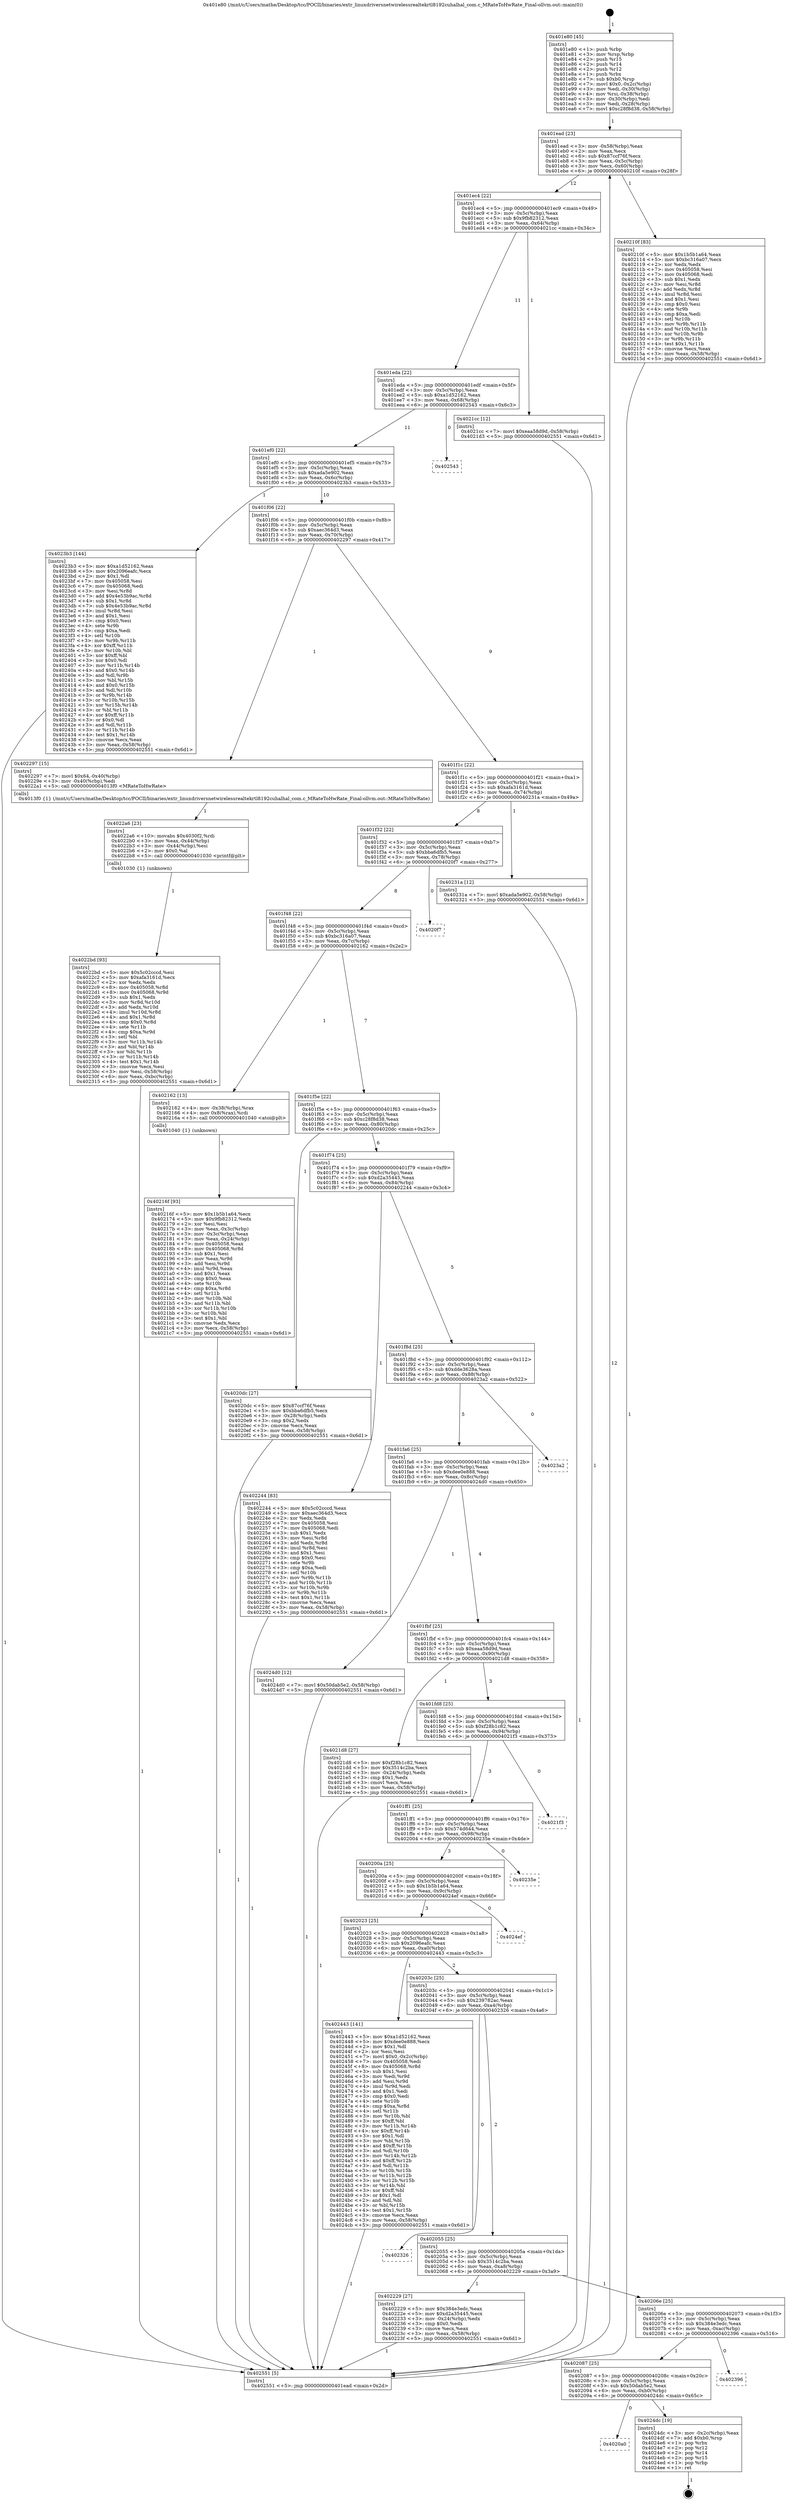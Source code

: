 digraph "0x401e80" {
  label = "0x401e80 (/mnt/c/Users/mathe/Desktop/tcc/POCII/binaries/extr_linuxdriversnetwirelessrealtekrtl8192cuhalhal_com.c_MRateToHwRate_Final-ollvm.out::main(0))"
  labelloc = "t"
  node[shape=record]

  Entry [label="",width=0.3,height=0.3,shape=circle,fillcolor=black,style=filled]
  "0x401ead" [label="{
     0x401ead [23]\l
     | [instrs]\l
     &nbsp;&nbsp;0x401ead \<+3\>: mov -0x58(%rbp),%eax\l
     &nbsp;&nbsp;0x401eb0 \<+2\>: mov %eax,%ecx\l
     &nbsp;&nbsp;0x401eb2 \<+6\>: sub $0x87ccf76f,%ecx\l
     &nbsp;&nbsp;0x401eb8 \<+3\>: mov %eax,-0x5c(%rbp)\l
     &nbsp;&nbsp;0x401ebb \<+3\>: mov %ecx,-0x60(%rbp)\l
     &nbsp;&nbsp;0x401ebe \<+6\>: je 000000000040210f \<main+0x28f\>\l
  }"]
  "0x40210f" [label="{
     0x40210f [83]\l
     | [instrs]\l
     &nbsp;&nbsp;0x40210f \<+5\>: mov $0x1b5b1a64,%eax\l
     &nbsp;&nbsp;0x402114 \<+5\>: mov $0xbc316a07,%ecx\l
     &nbsp;&nbsp;0x402119 \<+2\>: xor %edx,%edx\l
     &nbsp;&nbsp;0x40211b \<+7\>: mov 0x405058,%esi\l
     &nbsp;&nbsp;0x402122 \<+7\>: mov 0x405068,%edi\l
     &nbsp;&nbsp;0x402129 \<+3\>: sub $0x1,%edx\l
     &nbsp;&nbsp;0x40212c \<+3\>: mov %esi,%r8d\l
     &nbsp;&nbsp;0x40212f \<+3\>: add %edx,%r8d\l
     &nbsp;&nbsp;0x402132 \<+4\>: imul %r8d,%esi\l
     &nbsp;&nbsp;0x402136 \<+3\>: and $0x1,%esi\l
     &nbsp;&nbsp;0x402139 \<+3\>: cmp $0x0,%esi\l
     &nbsp;&nbsp;0x40213c \<+4\>: sete %r9b\l
     &nbsp;&nbsp;0x402140 \<+3\>: cmp $0xa,%edi\l
     &nbsp;&nbsp;0x402143 \<+4\>: setl %r10b\l
     &nbsp;&nbsp;0x402147 \<+3\>: mov %r9b,%r11b\l
     &nbsp;&nbsp;0x40214a \<+3\>: and %r10b,%r11b\l
     &nbsp;&nbsp;0x40214d \<+3\>: xor %r10b,%r9b\l
     &nbsp;&nbsp;0x402150 \<+3\>: or %r9b,%r11b\l
     &nbsp;&nbsp;0x402153 \<+4\>: test $0x1,%r11b\l
     &nbsp;&nbsp;0x402157 \<+3\>: cmovne %ecx,%eax\l
     &nbsp;&nbsp;0x40215a \<+3\>: mov %eax,-0x58(%rbp)\l
     &nbsp;&nbsp;0x40215d \<+5\>: jmp 0000000000402551 \<main+0x6d1\>\l
  }"]
  "0x401ec4" [label="{
     0x401ec4 [22]\l
     | [instrs]\l
     &nbsp;&nbsp;0x401ec4 \<+5\>: jmp 0000000000401ec9 \<main+0x49\>\l
     &nbsp;&nbsp;0x401ec9 \<+3\>: mov -0x5c(%rbp),%eax\l
     &nbsp;&nbsp;0x401ecc \<+5\>: sub $0x9fb82312,%eax\l
     &nbsp;&nbsp;0x401ed1 \<+3\>: mov %eax,-0x64(%rbp)\l
     &nbsp;&nbsp;0x401ed4 \<+6\>: je 00000000004021cc \<main+0x34c\>\l
  }"]
  Exit [label="",width=0.3,height=0.3,shape=circle,fillcolor=black,style=filled,peripheries=2]
  "0x4021cc" [label="{
     0x4021cc [12]\l
     | [instrs]\l
     &nbsp;&nbsp;0x4021cc \<+7\>: movl $0xeaa58d9d,-0x58(%rbp)\l
     &nbsp;&nbsp;0x4021d3 \<+5\>: jmp 0000000000402551 \<main+0x6d1\>\l
  }"]
  "0x401eda" [label="{
     0x401eda [22]\l
     | [instrs]\l
     &nbsp;&nbsp;0x401eda \<+5\>: jmp 0000000000401edf \<main+0x5f\>\l
     &nbsp;&nbsp;0x401edf \<+3\>: mov -0x5c(%rbp),%eax\l
     &nbsp;&nbsp;0x401ee2 \<+5\>: sub $0xa1d52162,%eax\l
     &nbsp;&nbsp;0x401ee7 \<+3\>: mov %eax,-0x68(%rbp)\l
     &nbsp;&nbsp;0x401eea \<+6\>: je 0000000000402543 \<main+0x6c3\>\l
  }"]
  "0x4020a0" [label="{
     0x4020a0\l
  }", style=dashed]
  "0x402543" [label="{
     0x402543\l
  }", style=dashed]
  "0x401ef0" [label="{
     0x401ef0 [22]\l
     | [instrs]\l
     &nbsp;&nbsp;0x401ef0 \<+5\>: jmp 0000000000401ef5 \<main+0x75\>\l
     &nbsp;&nbsp;0x401ef5 \<+3\>: mov -0x5c(%rbp),%eax\l
     &nbsp;&nbsp;0x401ef8 \<+5\>: sub $0xada5e902,%eax\l
     &nbsp;&nbsp;0x401efd \<+3\>: mov %eax,-0x6c(%rbp)\l
     &nbsp;&nbsp;0x401f00 \<+6\>: je 00000000004023b3 \<main+0x533\>\l
  }"]
  "0x4024dc" [label="{
     0x4024dc [19]\l
     | [instrs]\l
     &nbsp;&nbsp;0x4024dc \<+3\>: mov -0x2c(%rbp),%eax\l
     &nbsp;&nbsp;0x4024df \<+7\>: add $0xb0,%rsp\l
     &nbsp;&nbsp;0x4024e6 \<+1\>: pop %rbx\l
     &nbsp;&nbsp;0x4024e7 \<+2\>: pop %r12\l
     &nbsp;&nbsp;0x4024e9 \<+2\>: pop %r14\l
     &nbsp;&nbsp;0x4024eb \<+2\>: pop %r15\l
     &nbsp;&nbsp;0x4024ed \<+1\>: pop %rbp\l
     &nbsp;&nbsp;0x4024ee \<+1\>: ret\l
  }"]
  "0x4023b3" [label="{
     0x4023b3 [144]\l
     | [instrs]\l
     &nbsp;&nbsp;0x4023b3 \<+5\>: mov $0xa1d52162,%eax\l
     &nbsp;&nbsp;0x4023b8 \<+5\>: mov $0x2096eafc,%ecx\l
     &nbsp;&nbsp;0x4023bd \<+2\>: mov $0x1,%dl\l
     &nbsp;&nbsp;0x4023bf \<+7\>: mov 0x405058,%esi\l
     &nbsp;&nbsp;0x4023c6 \<+7\>: mov 0x405068,%edi\l
     &nbsp;&nbsp;0x4023cd \<+3\>: mov %esi,%r8d\l
     &nbsp;&nbsp;0x4023d0 \<+7\>: add $0x4e53b9ac,%r8d\l
     &nbsp;&nbsp;0x4023d7 \<+4\>: sub $0x1,%r8d\l
     &nbsp;&nbsp;0x4023db \<+7\>: sub $0x4e53b9ac,%r8d\l
     &nbsp;&nbsp;0x4023e2 \<+4\>: imul %r8d,%esi\l
     &nbsp;&nbsp;0x4023e6 \<+3\>: and $0x1,%esi\l
     &nbsp;&nbsp;0x4023e9 \<+3\>: cmp $0x0,%esi\l
     &nbsp;&nbsp;0x4023ec \<+4\>: sete %r9b\l
     &nbsp;&nbsp;0x4023f0 \<+3\>: cmp $0xa,%edi\l
     &nbsp;&nbsp;0x4023f3 \<+4\>: setl %r10b\l
     &nbsp;&nbsp;0x4023f7 \<+3\>: mov %r9b,%r11b\l
     &nbsp;&nbsp;0x4023fa \<+4\>: xor $0xff,%r11b\l
     &nbsp;&nbsp;0x4023fe \<+3\>: mov %r10b,%bl\l
     &nbsp;&nbsp;0x402401 \<+3\>: xor $0xff,%bl\l
     &nbsp;&nbsp;0x402404 \<+3\>: xor $0x0,%dl\l
     &nbsp;&nbsp;0x402407 \<+3\>: mov %r11b,%r14b\l
     &nbsp;&nbsp;0x40240a \<+4\>: and $0x0,%r14b\l
     &nbsp;&nbsp;0x40240e \<+3\>: and %dl,%r9b\l
     &nbsp;&nbsp;0x402411 \<+3\>: mov %bl,%r15b\l
     &nbsp;&nbsp;0x402414 \<+4\>: and $0x0,%r15b\l
     &nbsp;&nbsp;0x402418 \<+3\>: and %dl,%r10b\l
     &nbsp;&nbsp;0x40241b \<+3\>: or %r9b,%r14b\l
     &nbsp;&nbsp;0x40241e \<+3\>: or %r10b,%r15b\l
     &nbsp;&nbsp;0x402421 \<+3\>: xor %r15b,%r14b\l
     &nbsp;&nbsp;0x402424 \<+3\>: or %bl,%r11b\l
     &nbsp;&nbsp;0x402427 \<+4\>: xor $0xff,%r11b\l
     &nbsp;&nbsp;0x40242b \<+3\>: or $0x0,%dl\l
     &nbsp;&nbsp;0x40242e \<+3\>: and %dl,%r11b\l
     &nbsp;&nbsp;0x402431 \<+3\>: or %r11b,%r14b\l
     &nbsp;&nbsp;0x402434 \<+4\>: test $0x1,%r14b\l
     &nbsp;&nbsp;0x402438 \<+3\>: cmovne %ecx,%eax\l
     &nbsp;&nbsp;0x40243b \<+3\>: mov %eax,-0x58(%rbp)\l
     &nbsp;&nbsp;0x40243e \<+5\>: jmp 0000000000402551 \<main+0x6d1\>\l
  }"]
  "0x401f06" [label="{
     0x401f06 [22]\l
     | [instrs]\l
     &nbsp;&nbsp;0x401f06 \<+5\>: jmp 0000000000401f0b \<main+0x8b\>\l
     &nbsp;&nbsp;0x401f0b \<+3\>: mov -0x5c(%rbp),%eax\l
     &nbsp;&nbsp;0x401f0e \<+5\>: sub $0xaec364d3,%eax\l
     &nbsp;&nbsp;0x401f13 \<+3\>: mov %eax,-0x70(%rbp)\l
     &nbsp;&nbsp;0x401f16 \<+6\>: je 0000000000402297 \<main+0x417\>\l
  }"]
  "0x402087" [label="{
     0x402087 [25]\l
     | [instrs]\l
     &nbsp;&nbsp;0x402087 \<+5\>: jmp 000000000040208c \<main+0x20c\>\l
     &nbsp;&nbsp;0x40208c \<+3\>: mov -0x5c(%rbp),%eax\l
     &nbsp;&nbsp;0x40208f \<+5\>: sub $0x50dab5e2,%eax\l
     &nbsp;&nbsp;0x402094 \<+6\>: mov %eax,-0xb0(%rbp)\l
     &nbsp;&nbsp;0x40209a \<+6\>: je 00000000004024dc \<main+0x65c\>\l
  }"]
  "0x402297" [label="{
     0x402297 [15]\l
     | [instrs]\l
     &nbsp;&nbsp;0x402297 \<+7\>: movl $0x64,-0x40(%rbp)\l
     &nbsp;&nbsp;0x40229e \<+3\>: mov -0x40(%rbp),%edi\l
     &nbsp;&nbsp;0x4022a1 \<+5\>: call 00000000004013f0 \<MRateToHwRate\>\l
     | [calls]\l
     &nbsp;&nbsp;0x4013f0 \{1\} (/mnt/c/Users/mathe/Desktop/tcc/POCII/binaries/extr_linuxdriversnetwirelessrealtekrtl8192cuhalhal_com.c_MRateToHwRate_Final-ollvm.out::MRateToHwRate)\l
  }"]
  "0x401f1c" [label="{
     0x401f1c [22]\l
     | [instrs]\l
     &nbsp;&nbsp;0x401f1c \<+5\>: jmp 0000000000401f21 \<main+0xa1\>\l
     &nbsp;&nbsp;0x401f21 \<+3\>: mov -0x5c(%rbp),%eax\l
     &nbsp;&nbsp;0x401f24 \<+5\>: sub $0xafa3161d,%eax\l
     &nbsp;&nbsp;0x401f29 \<+3\>: mov %eax,-0x74(%rbp)\l
     &nbsp;&nbsp;0x401f2c \<+6\>: je 000000000040231a \<main+0x49a\>\l
  }"]
  "0x402396" [label="{
     0x402396\l
  }", style=dashed]
  "0x40231a" [label="{
     0x40231a [12]\l
     | [instrs]\l
     &nbsp;&nbsp;0x40231a \<+7\>: movl $0xada5e902,-0x58(%rbp)\l
     &nbsp;&nbsp;0x402321 \<+5\>: jmp 0000000000402551 \<main+0x6d1\>\l
  }"]
  "0x401f32" [label="{
     0x401f32 [22]\l
     | [instrs]\l
     &nbsp;&nbsp;0x401f32 \<+5\>: jmp 0000000000401f37 \<main+0xb7\>\l
     &nbsp;&nbsp;0x401f37 \<+3\>: mov -0x5c(%rbp),%eax\l
     &nbsp;&nbsp;0x401f3a \<+5\>: sub $0xbba6dfb5,%eax\l
     &nbsp;&nbsp;0x401f3f \<+3\>: mov %eax,-0x78(%rbp)\l
     &nbsp;&nbsp;0x401f42 \<+6\>: je 00000000004020f7 \<main+0x277\>\l
  }"]
  "0x4022bd" [label="{
     0x4022bd [93]\l
     | [instrs]\l
     &nbsp;&nbsp;0x4022bd \<+5\>: mov $0x5c02cccd,%esi\l
     &nbsp;&nbsp;0x4022c2 \<+5\>: mov $0xafa3161d,%ecx\l
     &nbsp;&nbsp;0x4022c7 \<+2\>: xor %edx,%edx\l
     &nbsp;&nbsp;0x4022c9 \<+8\>: mov 0x405058,%r8d\l
     &nbsp;&nbsp;0x4022d1 \<+8\>: mov 0x405068,%r9d\l
     &nbsp;&nbsp;0x4022d9 \<+3\>: sub $0x1,%edx\l
     &nbsp;&nbsp;0x4022dc \<+3\>: mov %r8d,%r10d\l
     &nbsp;&nbsp;0x4022df \<+3\>: add %edx,%r10d\l
     &nbsp;&nbsp;0x4022e2 \<+4\>: imul %r10d,%r8d\l
     &nbsp;&nbsp;0x4022e6 \<+4\>: and $0x1,%r8d\l
     &nbsp;&nbsp;0x4022ea \<+4\>: cmp $0x0,%r8d\l
     &nbsp;&nbsp;0x4022ee \<+4\>: sete %r11b\l
     &nbsp;&nbsp;0x4022f2 \<+4\>: cmp $0xa,%r9d\l
     &nbsp;&nbsp;0x4022f6 \<+3\>: setl %bl\l
     &nbsp;&nbsp;0x4022f9 \<+3\>: mov %r11b,%r14b\l
     &nbsp;&nbsp;0x4022fc \<+3\>: and %bl,%r14b\l
     &nbsp;&nbsp;0x4022ff \<+3\>: xor %bl,%r11b\l
     &nbsp;&nbsp;0x402302 \<+3\>: or %r11b,%r14b\l
     &nbsp;&nbsp;0x402305 \<+4\>: test $0x1,%r14b\l
     &nbsp;&nbsp;0x402309 \<+3\>: cmovne %ecx,%esi\l
     &nbsp;&nbsp;0x40230c \<+3\>: mov %esi,-0x58(%rbp)\l
     &nbsp;&nbsp;0x40230f \<+6\>: mov %eax,-0xbc(%rbp)\l
     &nbsp;&nbsp;0x402315 \<+5\>: jmp 0000000000402551 \<main+0x6d1\>\l
  }"]
  "0x4020f7" [label="{
     0x4020f7\l
  }", style=dashed]
  "0x401f48" [label="{
     0x401f48 [22]\l
     | [instrs]\l
     &nbsp;&nbsp;0x401f48 \<+5\>: jmp 0000000000401f4d \<main+0xcd\>\l
     &nbsp;&nbsp;0x401f4d \<+3\>: mov -0x5c(%rbp),%eax\l
     &nbsp;&nbsp;0x401f50 \<+5\>: sub $0xbc316a07,%eax\l
     &nbsp;&nbsp;0x401f55 \<+3\>: mov %eax,-0x7c(%rbp)\l
     &nbsp;&nbsp;0x401f58 \<+6\>: je 0000000000402162 \<main+0x2e2\>\l
  }"]
  "0x4022a6" [label="{
     0x4022a6 [23]\l
     | [instrs]\l
     &nbsp;&nbsp;0x4022a6 \<+10\>: movabs $0x4030f2,%rdi\l
     &nbsp;&nbsp;0x4022b0 \<+3\>: mov %eax,-0x44(%rbp)\l
     &nbsp;&nbsp;0x4022b3 \<+3\>: mov -0x44(%rbp),%esi\l
     &nbsp;&nbsp;0x4022b6 \<+2\>: mov $0x0,%al\l
     &nbsp;&nbsp;0x4022b8 \<+5\>: call 0000000000401030 \<printf@plt\>\l
     | [calls]\l
     &nbsp;&nbsp;0x401030 \{1\} (unknown)\l
  }"]
  "0x402162" [label="{
     0x402162 [13]\l
     | [instrs]\l
     &nbsp;&nbsp;0x402162 \<+4\>: mov -0x38(%rbp),%rax\l
     &nbsp;&nbsp;0x402166 \<+4\>: mov 0x8(%rax),%rdi\l
     &nbsp;&nbsp;0x40216a \<+5\>: call 0000000000401040 \<atoi@plt\>\l
     | [calls]\l
     &nbsp;&nbsp;0x401040 \{1\} (unknown)\l
  }"]
  "0x401f5e" [label="{
     0x401f5e [22]\l
     | [instrs]\l
     &nbsp;&nbsp;0x401f5e \<+5\>: jmp 0000000000401f63 \<main+0xe3\>\l
     &nbsp;&nbsp;0x401f63 \<+3\>: mov -0x5c(%rbp),%eax\l
     &nbsp;&nbsp;0x401f66 \<+5\>: sub $0xc28f8d38,%eax\l
     &nbsp;&nbsp;0x401f6b \<+3\>: mov %eax,-0x80(%rbp)\l
     &nbsp;&nbsp;0x401f6e \<+6\>: je 00000000004020dc \<main+0x25c\>\l
  }"]
  "0x40206e" [label="{
     0x40206e [25]\l
     | [instrs]\l
     &nbsp;&nbsp;0x40206e \<+5\>: jmp 0000000000402073 \<main+0x1f3\>\l
     &nbsp;&nbsp;0x402073 \<+3\>: mov -0x5c(%rbp),%eax\l
     &nbsp;&nbsp;0x402076 \<+5\>: sub $0x384e3edc,%eax\l
     &nbsp;&nbsp;0x40207b \<+6\>: mov %eax,-0xac(%rbp)\l
     &nbsp;&nbsp;0x402081 \<+6\>: je 0000000000402396 \<main+0x516\>\l
  }"]
  "0x4020dc" [label="{
     0x4020dc [27]\l
     | [instrs]\l
     &nbsp;&nbsp;0x4020dc \<+5\>: mov $0x87ccf76f,%eax\l
     &nbsp;&nbsp;0x4020e1 \<+5\>: mov $0xbba6dfb5,%ecx\l
     &nbsp;&nbsp;0x4020e6 \<+3\>: mov -0x28(%rbp),%edx\l
     &nbsp;&nbsp;0x4020e9 \<+3\>: cmp $0x2,%edx\l
     &nbsp;&nbsp;0x4020ec \<+3\>: cmovne %ecx,%eax\l
     &nbsp;&nbsp;0x4020ef \<+3\>: mov %eax,-0x58(%rbp)\l
     &nbsp;&nbsp;0x4020f2 \<+5\>: jmp 0000000000402551 \<main+0x6d1\>\l
  }"]
  "0x401f74" [label="{
     0x401f74 [25]\l
     | [instrs]\l
     &nbsp;&nbsp;0x401f74 \<+5\>: jmp 0000000000401f79 \<main+0xf9\>\l
     &nbsp;&nbsp;0x401f79 \<+3\>: mov -0x5c(%rbp),%eax\l
     &nbsp;&nbsp;0x401f7c \<+5\>: sub $0xd2a35445,%eax\l
     &nbsp;&nbsp;0x401f81 \<+6\>: mov %eax,-0x84(%rbp)\l
     &nbsp;&nbsp;0x401f87 \<+6\>: je 0000000000402244 \<main+0x3c4\>\l
  }"]
  "0x402551" [label="{
     0x402551 [5]\l
     | [instrs]\l
     &nbsp;&nbsp;0x402551 \<+5\>: jmp 0000000000401ead \<main+0x2d\>\l
  }"]
  "0x401e80" [label="{
     0x401e80 [45]\l
     | [instrs]\l
     &nbsp;&nbsp;0x401e80 \<+1\>: push %rbp\l
     &nbsp;&nbsp;0x401e81 \<+3\>: mov %rsp,%rbp\l
     &nbsp;&nbsp;0x401e84 \<+2\>: push %r15\l
     &nbsp;&nbsp;0x401e86 \<+2\>: push %r14\l
     &nbsp;&nbsp;0x401e88 \<+2\>: push %r12\l
     &nbsp;&nbsp;0x401e8a \<+1\>: push %rbx\l
     &nbsp;&nbsp;0x401e8b \<+7\>: sub $0xb0,%rsp\l
     &nbsp;&nbsp;0x401e92 \<+7\>: movl $0x0,-0x2c(%rbp)\l
     &nbsp;&nbsp;0x401e99 \<+3\>: mov %edi,-0x30(%rbp)\l
     &nbsp;&nbsp;0x401e9c \<+4\>: mov %rsi,-0x38(%rbp)\l
     &nbsp;&nbsp;0x401ea0 \<+3\>: mov -0x30(%rbp),%edi\l
     &nbsp;&nbsp;0x401ea3 \<+3\>: mov %edi,-0x28(%rbp)\l
     &nbsp;&nbsp;0x401ea6 \<+7\>: movl $0xc28f8d38,-0x58(%rbp)\l
  }"]
  "0x40216f" [label="{
     0x40216f [93]\l
     | [instrs]\l
     &nbsp;&nbsp;0x40216f \<+5\>: mov $0x1b5b1a64,%ecx\l
     &nbsp;&nbsp;0x402174 \<+5\>: mov $0x9fb82312,%edx\l
     &nbsp;&nbsp;0x402179 \<+2\>: xor %esi,%esi\l
     &nbsp;&nbsp;0x40217b \<+3\>: mov %eax,-0x3c(%rbp)\l
     &nbsp;&nbsp;0x40217e \<+3\>: mov -0x3c(%rbp),%eax\l
     &nbsp;&nbsp;0x402181 \<+3\>: mov %eax,-0x24(%rbp)\l
     &nbsp;&nbsp;0x402184 \<+7\>: mov 0x405058,%eax\l
     &nbsp;&nbsp;0x40218b \<+8\>: mov 0x405068,%r8d\l
     &nbsp;&nbsp;0x402193 \<+3\>: sub $0x1,%esi\l
     &nbsp;&nbsp;0x402196 \<+3\>: mov %eax,%r9d\l
     &nbsp;&nbsp;0x402199 \<+3\>: add %esi,%r9d\l
     &nbsp;&nbsp;0x40219c \<+4\>: imul %r9d,%eax\l
     &nbsp;&nbsp;0x4021a0 \<+3\>: and $0x1,%eax\l
     &nbsp;&nbsp;0x4021a3 \<+3\>: cmp $0x0,%eax\l
     &nbsp;&nbsp;0x4021a6 \<+4\>: sete %r10b\l
     &nbsp;&nbsp;0x4021aa \<+4\>: cmp $0xa,%r8d\l
     &nbsp;&nbsp;0x4021ae \<+4\>: setl %r11b\l
     &nbsp;&nbsp;0x4021b2 \<+3\>: mov %r10b,%bl\l
     &nbsp;&nbsp;0x4021b5 \<+3\>: and %r11b,%bl\l
     &nbsp;&nbsp;0x4021b8 \<+3\>: xor %r11b,%r10b\l
     &nbsp;&nbsp;0x4021bb \<+3\>: or %r10b,%bl\l
     &nbsp;&nbsp;0x4021be \<+3\>: test $0x1,%bl\l
     &nbsp;&nbsp;0x4021c1 \<+3\>: cmovne %edx,%ecx\l
     &nbsp;&nbsp;0x4021c4 \<+3\>: mov %ecx,-0x58(%rbp)\l
     &nbsp;&nbsp;0x4021c7 \<+5\>: jmp 0000000000402551 \<main+0x6d1\>\l
  }"]
  "0x402229" [label="{
     0x402229 [27]\l
     | [instrs]\l
     &nbsp;&nbsp;0x402229 \<+5\>: mov $0x384e3edc,%eax\l
     &nbsp;&nbsp;0x40222e \<+5\>: mov $0xd2a35445,%ecx\l
     &nbsp;&nbsp;0x402233 \<+3\>: mov -0x24(%rbp),%edx\l
     &nbsp;&nbsp;0x402236 \<+3\>: cmp $0x0,%edx\l
     &nbsp;&nbsp;0x402239 \<+3\>: cmove %ecx,%eax\l
     &nbsp;&nbsp;0x40223c \<+3\>: mov %eax,-0x58(%rbp)\l
     &nbsp;&nbsp;0x40223f \<+5\>: jmp 0000000000402551 \<main+0x6d1\>\l
  }"]
  "0x402244" [label="{
     0x402244 [83]\l
     | [instrs]\l
     &nbsp;&nbsp;0x402244 \<+5\>: mov $0x5c02cccd,%eax\l
     &nbsp;&nbsp;0x402249 \<+5\>: mov $0xaec364d3,%ecx\l
     &nbsp;&nbsp;0x40224e \<+2\>: xor %edx,%edx\l
     &nbsp;&nbsp;0x402250 \<+7\>: mov 0x405058,%esi\l
     &nbsp;&nbsp;0x402257 \<+7\>: mov 0x405068,%edi\l
     &nbsp;&nbsp;0x40225e \<+3\>: sub $0x1,%edx\l
     &nbsp;&nbsp;0x402261 \<+3\>: mov %esi,%r8d\l
     &nbsp;&nbsp;0x402264 \<+3\>: add %edx,%r8d\l
     &nbsp;&nbsp;0x402267 \<+4\>: imul %r8d,%esi\l
     &nbsp;&nbsp;0x40226b \<+3\>: and $0x1,%esi\l
     &nbsp;&nbsp;0x40226e \<+3\>: cmp $0x0,%esi\l
     &nbsp;&nbsp;0x402271 \<+4\>: sete %r9b\l
     &nbsp;&nbsp;0x402275 \<+3\>: cmp $0xa,%edi\l
     &nbsp;&nbsp;0x402278 \<+4\>: setl %r10b\l
     &nbsp;&nbsp;0x40227c \<+3\>: mov %r9b,%r11b\l
     &nbsp;&nbsp;0x40227f \<+3\>: and %r10b,%r11b\l
     &nbsp;&nbsp;0x402282 \<+3\>: xor %r10b,%r9b\l
     &nbsp;&nbsp;0x402285 \<+3\>: or %r9b,%r11b\l
     &nbsp;&nbsp;0x402288 \<+4\>: test $0x1,%r11b\l
     &nbsp;&nbsp;0x40228c \<+3\>: cmovne %ecx,%eax\l
     &nbsp;&nbsp;0x40228f \<+3\>: mov %eax,-0x58(%rbp)\l
     &nbsp;&nbsp;0x402292 \<+5\>: jmp 0000000000402551 \<main+0x6d1\>\l
  }"]
  "0x401f8d" [label="{
     0x401f8d [25]\l
     | [instrs]\l
     &nbsp;&nbsp;0x401f8d \<+5\>: jmp 0000000000401f92 \<main+0x112\>\l
     &nbsp;&nbsp;0x401f92 \<+3\>: mov -0x5c(%rbp),%eax\l
     &nbsp;&nbsp;0x401f95 \<+5\>: sub $0xdde3628a,%eax\l
     &nbsp;&nbsp;0x401f9a \<+6\>: mov %eax,-0x88(%rbp)\l
     &nbsp;&nbsp;0x401fa0 \<+6\>: je 00000000004023a2 \<main+0x522\>\l
  }"]
  "0x402055" [label="{
     0x402055 [25]\l
     | [instrs]\l
     &nbsp;&nbsp;0x402055 \<+5\>: jmp 000000000040205a \<main+0x1da\>\l
     &nbsp;&nbsp;0x40205a \<+3\>: mov -0x5c(%rbp),%eax\l
     &nbsp;&nbsp;0x40205d \<+5\>: sub $0x3514c2ba,%eax\l
     &nbsp;&nbsp;0x402062 \<+6\>: mov %eax,-0xa8(%rbp)\l
     &nbsp;&nbsp;0x402068 \<+6\>: je 0000000000402229 \<main+0x3a9\>\l
  }"]
  "0x4023a2" [label="{
     0x4023a2\l
  }", style=dashed]
  "0x401fa6" [label="{
     0x401fa6 [25]\l
     | [instrs]\l
     &nbsp;&nbsp;0x401fa6 \<+5\>: jmp 0000000000401fab \<main+0x12b\>\l
     &nbsp;&nbsp;0x401fab \<+3\>: mov -0x5c(%rbp),%eax\l
     &nbsp;&nbsp;0x401fae \<+5\>: sub $0xdee0e888,%eax\l
     &nbsp;&nbsp;0x401fb3 \<+6\>: mov %eax,-0x8c(%rbp)\l
     &nbsp;&nbsp;0x401fb9 \<+6\>: je 00000000004024d0 \<main+0x650\>\l
  }"]
  "0x402326" [label="{
     0x402326\l
  }", style=dashed]
  "0x4024d0" [label="{
     0x4024d0 [12]\l
     | [instrs]\l
     &nbsp;&nbsp;0x4024d0 \<+7\>: movl $0x50dab5e2,-0x58(%rbp)\l
     &nbsp;&nbsp;0x4024d7 \<+5\>: jmp 0000000000402551 \<main+0x6d1\>\l
  }"]
  "0x401fbf" [label="{
     0x401fbf [25]\l
     | [instrs]\l
     &nbsp;&nbsp;0x401fbf \<+5\>: jmp 0000000000401fc4 \<main+0x144\>\l
     &nbsp;&nbsp;0x401fc4 \<+3\>: mov -0x5c(%rbp),%eax\l
     &nbsp;&nbsp;0x401fc7 \<+5\>: sub $0xeaa58d9d,%eax\l
     &nbsp;&nbsp;0x401fcc \<+6\>: mov %eax,-0x90(%rbp)\l
     &nbsp;&nbsp;0x401fd2 \<+6\>: je 00000000004021d8 \<main+0x358\>\l
  }"]
  "0x40203c" [label="{
     0x40203c [25]\l
     | [instrs]\l
     &nbsp;&nbsp;0x40203c \<+5\>: jmp 0000000000402041 \<main+0x1c1\>\l
     &nbsp;&nbsp;0x402041 \<+3\>: mov -0x5c(%rbp),%eax\l
     &nbsp;&nbsp;0x402044 \<+5\>: sub $0x239782ac,%eax\l
     &nbsp;&nbsp;0x402049 \<+6\>: mov %eax,-0xa4(%rbp)\l
     &nbsp;&nbsp;0x40204f \<+6\>: je 0000000000402326 \<main+0x4a6\>\l
  }"]
  "0x4021d8" [label="{
     0x4021d8 [27]\l
     | [instrs]\l
     &nbsp;&nbsp;0x4021d8 \<+5\>: mov $0xf28b1c82,%eax\l
     &nbsp;&nbsp;0x4021dd \<+5\>: mov $0x3514c2ba,%ecx\l
     &nbsp;&nbsp;0x4021e2 \<+3\>: mov -0x24(%rbp),%edx\l
     &nbsp;&nbsp;0x4021e5 \<+3\>: cmp $0x1,%edx\l
     &nbsp;&nbsp;0x4021e8 \<+3\>: cmovl %ecx,%eax\l
     &nbsp;&nbsp;0x4021eb \<+3\>: mov %eax,-0x58(%rbp)\l
     &nbsp;&nbsp;0x4021ee \<+5\>: jmp 0000000000402551 \<main+0x6d1\>\l
  }"]
  "0x401fd8" [label="{
     0x401fd8 [25]\l
     | [instrs]\l
     &nbsp;&nbsp;0x401fd8 \<+5\>: jmp 0000000000401fdd \<main+0x15d\>\l
     &nbsp;&nbsp;0x401fdd \<+3\>: mov -0x5c(%rbp),%eax\l
     &nbsp;&nbsp;0x401fe0 \<+5\>: sub $0xf28b1c82,%eax\l
     &nbsp;&nbsp;0x401fe5 \<+6\>: mov %eax,-0x94(%rbp)\l
     &nbsp;&nbsp;0x401feb \<+6\>: je 00000000004021f3 \<main+0x373\>\l
  }"]
  "0x402443" [label="{
     0x402443 [141]\l
     | [instrs]\l
     &nbsp;&nbsp;0x402443 \<+5\>: mov $0xa1d52162,%eax\l
     &nbsp;&nbsp;0x402448 \<+5\>: mov $0xdee0e888,%ecx\l
     &nbsp;&nbsp;0x40244d \<+2\>: mov $0x1,%dl\l
     &nbsp;&nbsp;0x40244f \<+2\>: xor %esi,%esi\l
     &nbsp;&nbsp;0x402451 \<+7\>: movl $0x0,-0x2c(%rbp)\l
     &nbsp;&nbsp;0x402458 \<+7\>: mov 0x405058,%edi\l
     &nbsp;&nbsp;0x40245f \<+8\>: mov 0x405068,%r8d\l
     &nbsp;&nbsp;0x402467 \<+3\>: sub $0x1,%esi\l
     &nbsp;&nbsp;0x40246a \<+3\>: mov %edi,%r9d\l
     &nbsp;&nbsp;0x40246d \<+3\>: add %esi,%r9d\l
     &nbsp;&nbsp;0x402470 \<+4\>: imul %r9d,%edi\l
     &nbsp;&nbsp;0x402474 \<+3\>: and $0x1,%edi\l
     &nbsp;&nbsp;0x402477 \<+3\>: cmp $0x0,%edi\l
     &nbsp;&nbsp;0x40247a \<+4\>: sete %r10b\l
     &nbsp;&nbsp;0x40247e \<+4\>: cmp $0xa,%r8d\l
     &nbsp;&nbsp;0x402482 \<+4\>: setl %r11b\l
     &nbsp;&nbsp;0x402486 \<+3\>: mov %r10b,%bl\l
     &nbsp;&nbsp;0x402489 \<+3\>: xor $0xff,%bl\l
     &nbsp;&nbsp;0x40248c \<+3\>: mov %r11b,%r14b\l
     &nbsp;&nbsp;0x40248f \<+4\>: xor $0xff,%r14b\l
     &nbsp;&nbsp;0x402493 \<+3\>: xor $0x1,%dl\l
     &nbsp;&nbsp;0x402496 \<+3\>: mov %bl,%r15b\l
     &nbsp;&nbsp;0x402499 \<+4\>: and $0xff,%r15b\l
     &nbsp;&nbsp;0x40249d \<+3\>: and %dl,%r10b\l
     &nbsp;&nbsp;0x4024a0 \<+3\>: mov %r14b,%r12b\l
     &nbsp;&nbsp;0x4024a3 \<+4\>: and $0xff,%r12b\l
     &nbsp;&nbsp;0x4024a7 \<+3\>: and %dl,%r11b\l
     &nbsp;&nbsp;0x4024aa \<+3\>: or %r10b,%r15b\l
     &nbsp;&nbsp;0x4024ad \<+3\>: or %r11b,%r12b\l
     &nbsp;&nbsp;0x4024b0 \<+3\>: xor %r12b,%r15b\l
     &nbsp;&nbsp;0x4024b3 \<+3\>: or %r14b,%bl\l
     &nbsp;&nbsp;0x4024b6 \<+3\>: xor $0xff,%bl\l
     &nbsp;&nbsp;0x4024b9 \<+3\>: or $0x1,%dl\l
     &nbsp;&nbsp;0x4024bc \<+2\>: and %dl,%bl\l
     &nbsp;&nbsp;0x4024be \<+3\>: or %bl,%r15b\l
     &nbsp;&nbsp;0x4024c1 \<+4\>: test $0x1,%r15b\l
     &nbsp;&nbsp;0x4024c5 \<+3\>: cmovne %ecx,%eax\l
     &nbsp;&nbsp;0x4024c8 \<+3\>: mov %eax,-0x58(%rbp)\l
     &nbsp;&nbsp;0x4024cb \<+5\>: jmp 0000000000402551 \<main+0x6d1\>\l
  }"]
  "0x4021f3" [label="{
     0x4021f3\l
  }", style=dashed]
  "0x401ff1" [label="{
     0x401ff1 [25]\l
     | [instrs]\l
     &nbsp;&nbsp;0x401ff1 \<+5\>: jmp 0000000000401ff6 \<main+0x176\>\l
     &nbsp;&nbsp;0x401ff6 \<+3\>: mov -0x5c(%rbp),%eax\l
     &nbsp;&nbsp;0x401ff9 \<+5\>: sub $0x574d644,%eax\l
     &nbsp;&nbsp;0x401ffe \<+6\>: mov %eax,-0x98(%rbp)\l
     &nbsp;&nbsp;0x402004 \<+6\>: je 000000000040235e \<main+0x4de\>\l
  }"]
  "0x402023" [label="{
     0x402023 [25]\l
     | [instrs]\l
     &nbsp;&nbsp;0x402023 \<+5\>: jmp 0000000000402028 \<main+0x1a8\>\l
     &nbsp;&nbsp;0x402028 \<+3\>: mov -0x5c(%rbp),%eax\l
     &nbsp;&nbsp;0x40202b \<+5\>: sub $0x2096eafc,%eax\l
     &nbsp;&nbsp;0x402030 \<+6\>: mov %eax,-0xa0(%rbp)\l
     &nbsp;&nbsp;0x402036 \<+6\>: je 0000000000402443 \<main+0x5c3\>\l
  }"]
  "0x40235e" [label="{
     0x40235e\l
  }", style=dashed]
  "0x40200a" [label="{
     0x40200a [25]\l
     | [instrs]\l
     &nbsp;&nbsp;0x40200a \<+5\>: jmp 000000000040200f \<main+0x18f\>\l
     &nbsp;&nbsp;0x40200f \<+3\>: mov -0x5c(%rbp),%eax\l
     &nbsp;&nbsp;0x402012 \<+5\>: sub $0x1b5b1a64,%eax\l
     &nbsp;&nbsp;0x402017 \<+6\>: mov %eax,-0x9c(%rbp)\l
     &nbsp;&nbsp;0x40201d \<+6\>: je 00000000004024ef \<main+0x66f\>\l
  }"]
  "0x4024ef" [label="{
     0x4024ef\l
  }", style=dashed]
  Entry -> "0x401e80" [label=" 1"]
  "0x401ead" -> "0x40210f" [label=" 1"]
  "0x401ead" -> "0x401ec4" [label=" 12"]
  "0x4024dc" -> Exit [label=" 1"]
  "0x401ec4" -> "0x4021cc" [label=" 1"]
  "0x401ec4" -> "0x401eda" [label=" 11"]
  "0x402087" -> "0x4020a0" [label=" 0"]
  "0x401eda" -> "0x402543" [label=" 0"]
  "0x401eda" -> "0x401ef0" [label=" 11"]
  "0x402087" -> "0x4024dc" [label=" 1"]
  "0x401ef0" -> "0x4023b3" [label=" 1"]
  "0x401ef0" -> "0x401f06" [label=" 10"]
  "0x40206e" -> "0x402087" [label=" 1"]
  "0x401f06" -> "0x402297" [label=" 1"]
  "0x401f06" -> "0x401f1c" [label=" 9"]
  "0x40206e" -> "0x402396" [label=" 0"]
  "0x401f1c" -> "0x40231a" [label=" 1"]
  "0x401f1c" -> "0x401f32" [label=" 8"]
  "0x4024d0" -> "0x402551" [label=" 1"]
  "0x401f32" -> "0x4020f7" [label=" 0"]
  "0x401f32" -> "0x401f48" [label=" 8"]
  "0x402443" -> "0x402551" [label=" 1"]
  "0x401f48" -> "0x402162" [label=" 1"]
  "0x401f48" -> "0x401f5e" [label=" 7"]
  "0x4023b3" -> "0x402551" [label=" 1"]
  "0x401f5e" -> "0x4020dc" [label=" 1"]
  "0x401f5e" -> "0x401f74" [label=" 6"]
  "0x4020dc" -> "0x402551" [label=" 1"]
  "0x401e80" -> "0x401ead" [label=" 1"]
  "0x402551" -> "0x401ead" [label=" 12"]
  "0x40210f" -> "0x402551" [label=" 1"]
  "0x402162" -> "0x40216f" [label=" 1"]
  "0x40216f" -> "0x402551" [label=" 1"]
  "0x4021cc" -> "0x402551" [label=" 1"]
  "0x40231a" -> "0x402551" [label=" 1"]
  "0x401f74" -> "0x402244" [label=" 1"]
  "0x401f74" -> "0x401f8d" [label=" 5"]
  "0x4022bd" -> "0x402551" [label=" 1"]
  "0x401f8d" -> "0x4023a2" [label=" 0"]
  "0x401f8d" -> "0x401fa6" [label=" 5"]
  "0x402297" -> "0x4022a6" [label=" 1"]
  "0x401fa6" -> "0x4024d0" [label=" 1"]
  "0x401fa6" -> "0x401fbf" [label=" 4"]
  "0x402244" -> "0x402551" [label=" 1"]
  "0x401fbf" -> "0x4021d8" [label=" 1"]
  "0x401fbf" -> "0x401fd8" [label=" 3"]
  "0x4021d8" -> "0x402551" [label=" 1"]
  "0x402055" -> "0x40206e" [label=" 1"]
  "0x401fd8" -> "0x4021f3" [label=" 0"]
  "0x401fd8" -> "0x401ff1" [label=" 3"]
  "0x402055" -> "0x402229" [label=" 1"]
  "0x401ff1" -> "0x40235e" [label=" 0"]
  "0x401ff1" -> "0x40200a" [label=" 3"]
  "0x40203c" -> "0x402055" [label=" 2"]
  "0x40200a" -> "0x4024ef" [label=" 0"]
  "0x40200a" -> "0x402023" [label=" 3"]
  "0x4022a6" -> "0x4022bd" [label=" 1"]
  "0x402023" -> "0x402443" [label=" 1"]
  "0x402023" -> "0x40203c" [label=" 2"]
  "0x402229" -> "0x402551" [label=" 1"]
  "0x40203c" -> "0x402326" [label=" 0"]
}
